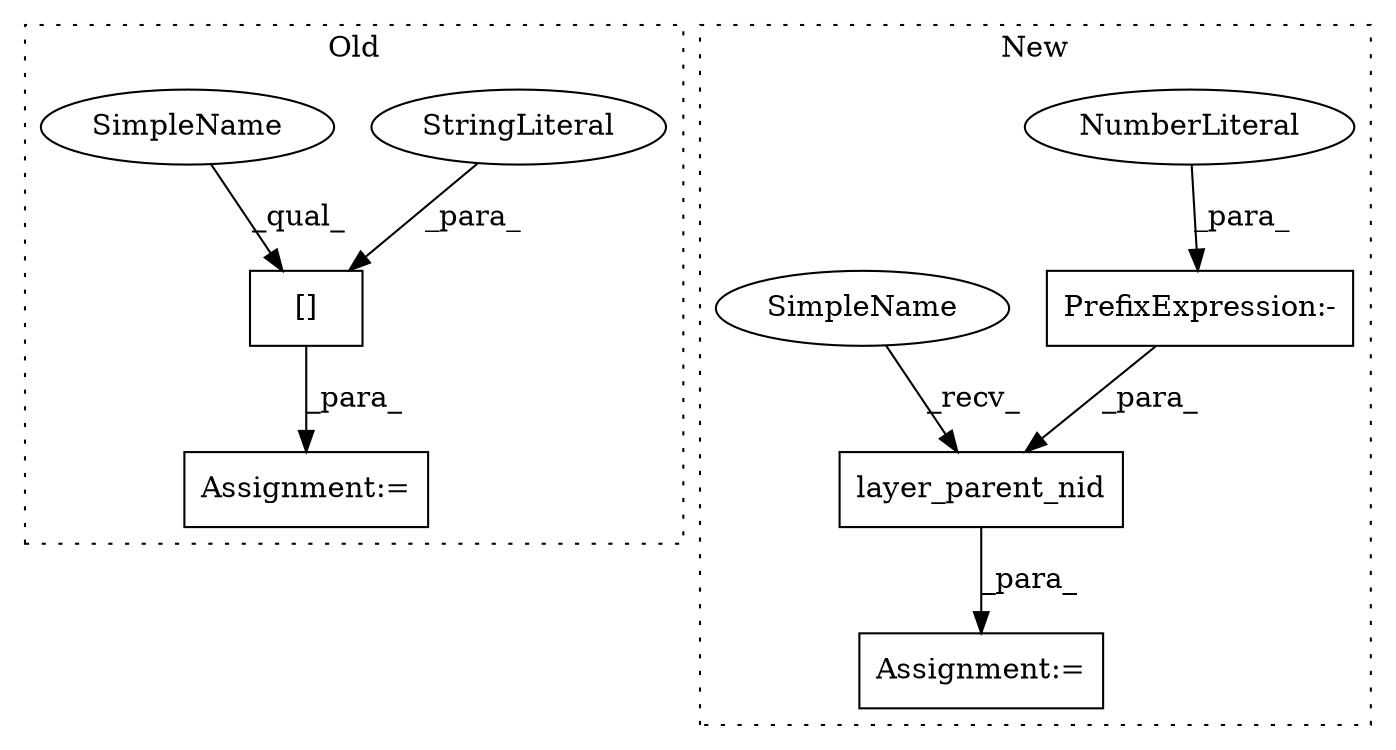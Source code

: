 digraph G {
subgraph cluster0 {
1 [label="[]" a="2" s="2526,2537" l="4,1" shape="box"];
3 [label="Assignment:=" a="7" s="2525" l="1" shape="box"];
4 [label="StringLiteral" a="45" s="2530" l="7" shape="ellipse"];
8 [label="SimpleName" a="42" s="2526" l="3" shape="ellipse"];
label = "Old";
style="dotted";
}
subgraph cluster1 {
2 [label="layer_parent_nid" a="32" s="2494,2513" l="17,1" shape="box"];
5 [label="PrefixExpression:-" a="38" s="2511" l="1" shape="box"];
6 [label="NumberLiteral" a="34" s="2512" l="1" shape="ellipse"];
7 [label="Assignment:=" a="7" s="2488" l="1" shape="box"];
9 [label="SimpleName" a="42" s="2489" l="4" shape="ellipse"];
label = "New";
style="dotted";
}
1 -> 3 [label="_para_"];
2 -> 7 [label="_para_"];
4 -> 1 [label="_para_"];
5 -> 2 [label="_para_"];
6 -> 5 [label="_para_"];
8 -> 1 [label="_qual_"];
9 -> 2 [label="_recv_"];
}